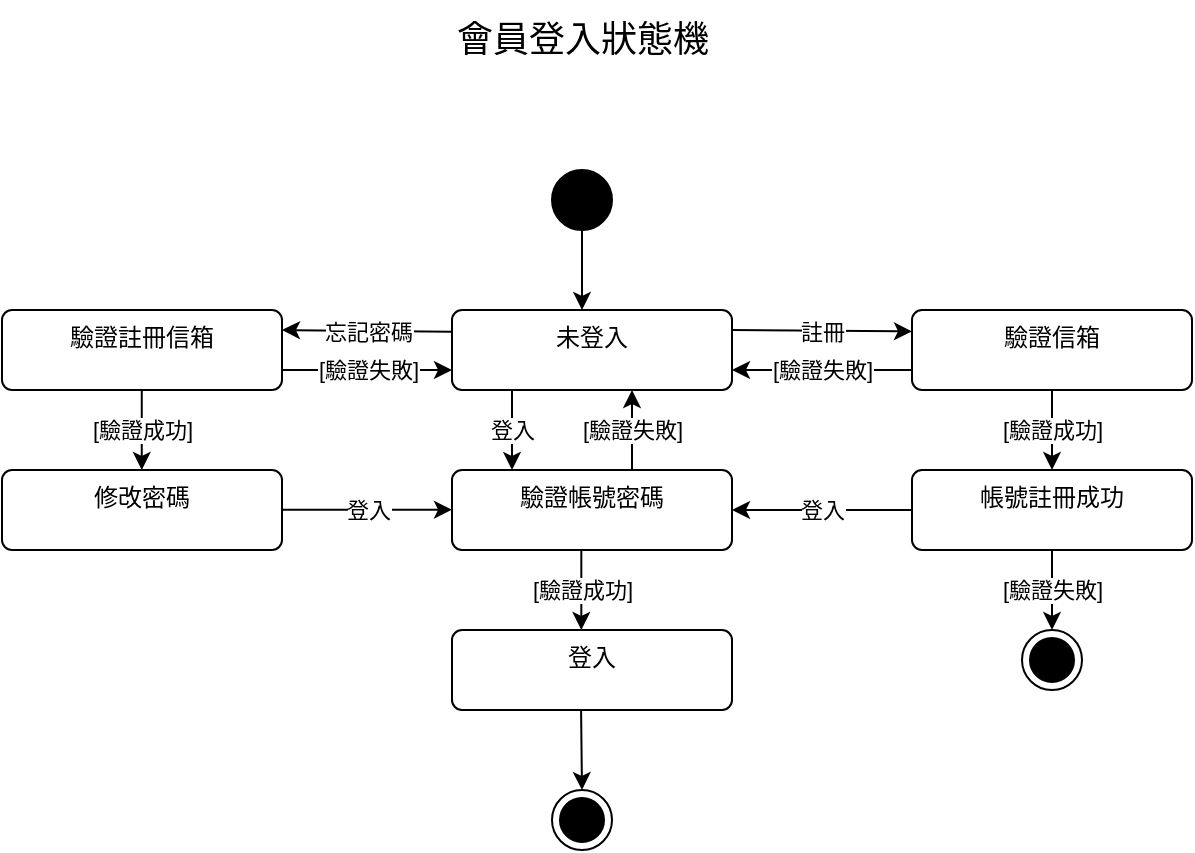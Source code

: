 <mxfile version="24.4.8" type="google" pages="5">
  <diagram id="C5RBs43oDa-KdzZeNtuy" name="登入狀態機">
    <mxGraphModel grid="1" page="1" gridSize="10" guides="1" tooltips="1" connect="1" arrows="1" fold="1" pageScale="1" pageWidth="827" pageHeight="1169" math="0" shadow="0">
      <root>
        <mxCell id="WIyWlLk6GJQsqaUBKTNV-0" />
        <mxCell id="WIyWlLk6GJQsqaUBKTNV-1" parent="WIyWlLk6GJQsqaUBKTNV-0" />
        <mxCell id="AL2CDXxsfcrJi_243A2Y-0" value="" style="ellipse;fillColor=strokeColor;html=1;" vertex="1" parent="WIyWlLk6GJQsqaUBKTNV-1">
          <mxGeometry x="320" y="180" width="30" height="30" as="geometry" />
        </mxCell>
        <mxCell id="AL2CDXxsfcrJi_243A2Y-1" value="&lt;font style=&quot;font-size: 18px;&quot;&gt;會員登入狀態機&lt;/font&gt;" style="text;html=1;align=center;verticalAlign=middle;resizable=0;points=[];autosize=1;strokeColor=none;fillColor=none;" vertex="1" parent="WIyWlLk6GJQsqaUBKTNV-1">
          <mxGeometry x="260" y="95" width="150" height="40" as="geometry" />
        </mxCell>
        <mxCell id="AL2CDXxsfcrJi_243A2Y-2" value="" style="endArrow=classic;html=1;rounded=0;exitX=0.5;exitY=1;exitDx=0;exitDy=0;" edge="1" parent="WIyWlLk6GJQsqaUBKTNV-1" source="AL2CDXxsfcrJi_243A2Y-0">
          <mxGeometry width="50" height="50" relative="1" as="geometry">
            <mxPoint x="370" y="300" as="sourcePoint" />
            <mxPoint x="335" y="250" as="targetPoint" />
          </mxGeometry>
        </mxCell>
        <mxCell id="5Wx7P02jGSiyyXWoik10-0" value="未登入" style="html=1;align=center;verticalAlign=top;rounded=1;absoluteArcSize=1;arcSize=10;dashed=0;whiteSpace=wrap;" vertex="1" parent="WIyWlLk6GJQsqaUBKTNV-1">
          <mxGeometry x="270" y="250" width="140" height="40" as="geometry" />
        </mxCell>
        <mxCell id="dz95pTCuz73jS-p0h6Jy-0" value="驗證信箱" style="html=1;align=center;verticalAlign=top;rounded=1;absoluteArcSize=1;arcSize=10;dashed=0;whiteSpace=wrap;" vertex="1" parent="WIyWlLk6GJQsqaUBKTNV-1">
          <mxGeometry x="500" y="250" width="140" height="40" as="geometry" />
        </mxCell>
        <mxCell id="dz95pTCuz73jS-p0h6Jy-1" value="驗證註冊信箱" style="html=1;align=center;verticalAlign=top;rounded=1;absoluteArcSize=1;arcSize=10;dashed=0;whiteSpace=wrap;" vertex="1" parent="WIyWlLk6GJQsqaUBKTNV-1">
          <mxGeometry x="45" y="250" width="140" height="40" as="geometry" />
        </mxCell>
        <mxCell id="dz95pTCuz73jS-p0h6Jy-2" value="驗證帳號密碼" style="html=1;align=center;verticalAlign=top;rounded=1;absoluteArcSize=1;arcSize=10;dashed=0;whiteSpace=wrap;" vertex="1" parent="WIyWlLk6GJQsqaUBKTNV-1">
          <mxGeometry x="270" y="330" width="140" height="40" as="geometry" />
        </mxCell>
        <mxCell id="dz95pTCuz73jS-p0h6Jy-3" value="登入" style="html=1;align=center;verticalAlign=top;rounded=1;absoluteArcSize=1;arcSize=10;dashed=0;whiteSpace=wrap;" vertex="1" parent="WIyWlLk6GJQsqaUBKTNV-1">
          <mxGeometry x="270" y="410" width="140" height="40" as="geometry" />
        </mxCell>
        <mxCell id="dz95pTCuz73jS-p0h6Jy-6" value="" style="endArrow=classic;html=1;rounded=0;entryX=0.5;entryY=0;entryDx=0;entryDy=0;exitX=0.461;exitY=1.007;exitDx=0;exitDy=0;exitPerimeter=0;" edge="1" parent="WIyWlLk6GJQsqaUBKTNV-1" source="dz95pTCuz73jS-p0h6Jy-3">
          <mxGeometry width="50" height="50" relative="1" as="geometry">
            <mxPoint x="340" y="450" as="sourcePoint" />
            <mxPoint x="335" y="490" as="targetPoint" />
          </mxGeometry>
        </mxCell>
        <mxCell id="dz95pTCuz73jS-p0h6Jy-13" value="修改密碼" style="html=1;align=center;verticalAlign=top;rounded=1;absoluteArcSize=1;arcSize=10;dashed=0;whiteSpace=wrap;" vertex="1" parent="WIyWlLk6GJQsqaUBKTNV-1">
          <mxGeometry x="45" y="330" width="140" height="40" as="geometry" />
        </mxCell>
        <mxCell id="dz95pTCuz73jS-p0h6Jy-18" value="" style="endArrow=classic;html=1;rounded=0;entryX=0;entryY=0.5;entryDx=0;entryDy=0;" edge="1" parent="WIyWlLk6GJQsqaUBKTNV-1">
          <mxGeometry relative="1" as="geometry">
            <mxPoint x="410" y="260" as="sourcePoint" />
            <mxPoint x="500" y="260.69" as="targetPoint" />
          </mxGeometry>
        </mxCell>
        <mxCell id="dz95pTCuz73jS-p0h6Jy-19" value="註冊" style="edgeLabel;resizable=0;html=1;;align=center;verticalAlign=middle;" connectable="0" vertex="1" parent="dz95pTCuz73jS-p0h6Jy-18">
          <mxGeometry relative="1" as="geometry" />
        </mxCell>
        <mxCell id="dz95pTCuz73jS-p0h6Jy-21" value="" style="endArrow=classic;html=1;rounded=0;entryX=1;entryY=0.25;entryDx=0;entryDy=0;exitX=-0.011;exitY=0.514;exitDx=0;exitDy=0;exitPerimeter=0;" edge="1" parent="WIyWlLk6GJQsqaUBKTNV-1" target="dz95pTCuz73jS-p0h6Jy-1">
          <mxGeometry relative="1" as="geometry">
            <mxPoint x="270" y="260.92" as="sourcePoint" />
            <mxPoint x="188.22" y="260" as="targetPoint" />
          </mxGeometry>
        </mxCell>
        <mxCell id="dz95pTCuz73jS-p0h6Jy-22" value="忘記密碼" style="edgeLabel;resizable=0;html=1;;align=center;verticalAlign=middle;" connectable="0" vertex="1" parent="dz95pTCuz73jS-p0h6Jy-21">
          <mxGeometry relative="1" as="geometry" />
        </mxCell>
        <mxCell id="dz95pTCuz73jS-p0h6Jy-26" value="" style="endArrow=classic;html=1;rounded=0;exitX=0.25;exitY=1;exitDx=0;exitDy=0;entryX=0.25;entryY=0;entryDx=0;entryDy=0;" edge="1" parent="WIyWlLk6GJQsqaUBKTNV-1">
          <mxGeometry relative="1" as="geometry">
            <mxPoint x="114.88" y="290" as="sourcePoint" />
            <mxPoint x="114.88" y="330.0" as="targetPoint" />
          </mxGeometry>
        </mxCell>
        <mxCell id="dz95pTCuz73jS-p0h6Jy-27" value="[驗證成功]" style="edgeLabel;resizable=0;html=1;;align=center;verticalAlign=middle;" connectable="0" vertex="1" parent="dz95pTCuz73jS-p0h6Jy-26">
          <mxGeometry relative="1" as="geometry" />
        </mxCell>
        <mxCell id="dz95pTCuz73jS-p0h6Jy-33" value="" style="endArrow=classic;html=1;rounded=0;entryX=0;entryY=0.75;entryDx=0;entryDy=0;exitX=1;exitY=0.75;exitDx=0;exitDy=0;" edge="1" parent="WIyWlLk6GJQsqaUBKTNV-1" source="dz95pTCuz73jS-p0h6Jy-1" target="5Wx7P02jGSiyyXWoik10-0">
          <mxGeometry relative="1" as="geometry">
            <mxPoint x="285" y="300.92" as="sourcePoint" />
            <mxPoint x="200" y="300" as="targetPoint" />
          </mxGeometry>
        </mxCell>
        <mxCell id="dz95pTCuz73jS-p0h6Jy-34" value="[驗證失敗]" style="edgeLabel;resizable=0;html=1;;align=center;verticalAlign=middle;" connectable="0" vertex="1" parent="dz95pTCuz73jS-p0h6Jy-33">
          <mxGeometry relative="1" as="geometry" />
        </mxCell>
        <mxCell id="dz95pTCuz73jS-p0h6Jy-35" value="帳號註冊成功" style="html=1;align=center;verticalAlign=top;rounded=1;absoluteArcSize=1;arcSize=10;dashed=0;whiteSpace=wrap;" vertex="1" parent="WIyWlLk6GJQsqaUBKTNV-1">
          <mxGeometry x="500" y="330" width="140" height="40" as="geometry" />
        </mxCell>
        <mxCell id="dz95pTCuz73jS-p0h6Jy-36" value="" style="endArrow=classic;html=1;rounded=0;entryX=0.5;entryY=0;entryDx=0;entryDy=0;exitX=0.5;exitY=1;exitDx=0;exitDy=0;" edge="1" parent="WIyWlLk6GJQsqaUBKTNV-1" source="dz95pTCuz73jS-p0h6Jy-0" target="dz95pTCuz73jS-p0h6Jy-35">
          <mxGeometry relative="1" as="geometry">
            <mxPoint x="440" y="300" as="sourcePoint" />
            <mxPoint x="530" y="300.69" as="targetPoint" />
          </mxGeometry>
        </mxCell>
        <mxCell id="dz95pTCuz73jS-p0h6Jy-37" value="[驗證成功]" style="edgeLabel;resizable=0;html=1;;align=center;verticalAlign=middle;" connectable="0" vertex="1" parent="dz95pTCuz73jS-p0h6Jy-36">
          <mxGeometry relative="1" as="geometry" />
        </mxCell>
        <mxCell id="dz95pTCuz73jS-p0h6Jy-38" value="" style="endArrow=classic;html=1;rounded=0;entryX=0;entryY=0.75;entryDx=0;entryDy=0;exitX=1;exitY=0.75;exitDx=0;exitDy=0;" edge="1" parent="WIyWlLk6GJQsqaUBKTNV-1">
          <mxGeometry relative="1" as="geometry">
            <mxPoint x="185" y="349.83" as="sourcePoint" />
            <mxPoint x="270" y="349.83" as="targetPoint" />
          </mxGeometry>
        </mxCell>
        <mxCell id="dz95pTCuz73jS-p0h6Jy-39" value="登入" style="edgeLabel;resizable=0;html=1;;align=center;verticalAlign=middle;" connectable="0" vertex="1" parent="dz95pTCuz73jS-p0h6Jy-38">
          <mxGeometry relative="1" as="geometry" />
        </mxCell>
        <mxCell id="dz95pTCuz73jS-p0h6Jy-40" value="" style="endArrow=classic;html=1;rounded=0;entryX=1;entryY=0.5;entryDx=0;entryDy=0;exitX=0;exitY=0.5;exitDx=0;exitDy=0;" edge="1" parent="WIyWlLk6GJQsqaUBKTNV-1" source="dz95pTCuz73jS-p0h6Jy-35" target="dz95pTCuz73jS-p0h6Jy-2">
          <mxGeometry relative="1" as="geometry">
            <mxPoint x="410" y="390" as="sourcePoint" />
            <mxPoint x="495" y="390" as="targetPoint" />
          </mxGeometry>
        </mxCell>
        <mxCell id="dz95pTCuz73jS-p0h6Jy-41" value="登入" style="edgeLabel;resizable=0;html=1;;align=center;verticalAlign=middle;" connectable="0" vertex="1" parent="dz95pTCuz73jS-p0h6Jy-40">
          <mxGeometry relative="1" as="geometry" />
        </mxCell>
        <mxCell id="dz95pTCuz73jS-p0h6Jy-42" value="" style="ellipse;html=1;shape=endState;fillColor=strokeColor;" vertex="1" parent="WIyWlLk6GJQsqaUBKTNV-1">
          <mxGeometry x="320" y="490" width="30" height="30" as="geometry" />
        </mxCell>
        <mxCell id="dz95pTCuz73jS-p0h6Jy-44" value="" style="ellipse;html=1;shape=endState;fillColor=strokeColor;" vertex="1" parent="WIyWlLk6GJQsqaUBKTNV-1">
          <mxGeometry x="555" y="410" width="30" height="30" as="geometry" />
        </mxCell>
        <mxCell id="dz95pTCuz73jS-p0h6Jy-45" value="" style="endArrow=classic;html=1;rounded=0;entryX=0.25;entryY=0;entryDx=0;entryDy=0;exitX=0.25;exitY=1;exitDx=0;exitDy=0;" edge="1" parent="WIyWlLk6GJQsqaUBKTNV-1">
          <mxGeometry relative="1" as="geometry">
            <mxPoint x="334.66" y="370" as="sourcePoint" />
            <mxPoint x="334.66" y="410" as="targetPoint" />
          </mxGeometry>
        </mxCell>
        <mxCell id="dz95pTCuz73jS-p0h6Jy-46" value="[驗證成功]" style="edgeLabel;resizable=0;html=1;;align=center;verticalAlign=middle;" connectable="0" vertex="1" parent="dz95pTCuz73jS-p0h6Jy-45">
          <mxGeometry relative="1" as="geometry" />
        </mxCell>
        <mxCell id="dz95pTCuz73jS-p0h6Jy-47" value="" style="endArrow=classic;html=1;rounded=0;entryX=0.5;entryY=0;entryDx=0;entryDy=0;exitX=0.5;exitY=1;exitDx=0;exitDy=0;" edge="1" parent="WIyWlLk6GJQsqaUBKTNV-1">
          <mxGeometry relative="1" as="geometry">
            <mxPoint x="300.0" y="290" as="sourcePoint" />
            <mxPoint x="300.0" y="330.0" as="targetPoint" />
          </mxGeometry>
        </mxCell>
        <mxCell id="dz95pTCuz73jS-p0h6Jy-48" value="登入" style="edgeLabel;resizable=0;html=1;;align=center;verticalAlign=middle;" connectable="0" vertex="1" parent="dz95pTCuz73jS-p0h6Jy-47">
          <mxGeometry relative="1" as="geometry" />
        </mxCell>
        <mxCell id="dz95pTCuz73jS-p0h6Jy-52" value="" style="endArrow=classic;html=1;rounded=0;exitX=0.641;exitY=-0.009;exitDx=0;exitDy=0;exitPerimeter=0;" edge="1" parent="WIyWlLk6GJQsqaUBKTNV-1">
          <mxGeometry relative="1" as="geometry">
            <mxPoint x="360" y="330" as="sourcePoint" />
            <mxPoint x="360" y="290" as="targetPoint" />
          </mxGeometry>
        </mxCell>
        <mxCell id="dz95pTCuz73jS-p0h6Jy-53" value="[驗證失敗]" style="edgeLabel;resizable=0;html=1;;align=center;verticalAlign=middle;" connectable="0" vertex="1" parent="dz95pTCuz73jS-p0h6Jy-52">
          <mxGeometry relative="1" as="geometry" />
        </mxCell>
        <mxCell id="dz95pTCuz73jS-p0h6Jy-54" value="" style="endArrow=classic;html=1;rounded=0;exitX=0.5;exitY=1;exitDx=0;exitDy=0;entryX=0.5;entryY=0;entryDx=0;entryDy=0;" edge="1" parent="WIyWlLk6GJQsqaUBKTNV-1" source="dz95pTCuz73jS-p0h6Jy-35" target="dz95pTCuz73jS-p0h6Jy-44">
          <mxGeometry relative="1" as="geometry">
            <mxPoint x="550" y="460" as="sourcePoint" />
            <mxPoint x="550" y="420" as="targetPoint" />
          </mxGeometry>
        </mxCell>
        <mxCell id="dz95pTCuz73jS-p0h6Jy-55" value="[驗證失敗]" style="edgeLabel;resizable=0;html=1;;align=center;verticalAlign=middle;" connectable="0" vertex="1" parent="dz95pTCuz73jS-p0h6Jy-54">
          <mxGeometry relative="1" as="geometry" />
        </mxCell>
        <mxCell id="dz95pTCuz73jS-p0h6Jy-56" value="" style="endArrow=classic;html=1;rounded=0;exitX=0;exitY=0.75;exitDx=0;exitDy=0;entryX=1;entryY=0.75;entryDx=0;entryDy=0;" edge="1" parent="WIyWlLk6GJQsqaUBKTNV-1" source="dz95pTCuz73jS-p0h6Jy-0" target="5Wx7P02jGSiyyXWoik10-0">
          <mxGeometry relative="1" as="geometry">
            <mxPoint x="460" y="320" as="sourcePoint" />
            <mxPoint x="460" y="280" as="targetPoint" />
          </mxGeometry>
        </mxCell>
        <mxCell id="dz95pTCuz73jS-p0h6Jy-57" value="[驗證失敗]" style="edgeLabel;resizable=0;html=1;;align=center;verticalAlign=middle;" connectable="0" vertex="1" parent="dz95pTCuz73jS-p0h6Jy-56">
          <mxGeometry relative="1" as="geometry" />
        </mxCell>
      </root>
    </mxGraphModel>
  </diagram>
  <diagram id="mJCJ5-vPjcze_X3Vs22I" name="查詢餐廳狀態機">
    <mxGraphModel grid="1" page="1" gridSize="10" guides="1" tooltips="1" connect="1" arrows="1" fold="1" pageScale="1" pageWidth="827" pageHeight="1169" math="0" shadow="0">
      <root>
        <mxCell id="0" />
        <mxCell id="1" parent="0" />
        <mxCell id="ymjaRDoJiyU18-Y9jcZj-2" value="&lt;font style=&quot;font-size: 18px;&quot;&gt;查詢餐廳狀態機&lt;/font&gt;" style="text;html=1;align=center;verticalAlign=middle;resizable=0;points=[];autosize=1;strokeColor=none;fillColor=none;" vertex="1" parent="1">
          <mxGeometry x="280" y="120" width="150" height="40" as="geometry" />
        </mxCell>
        <mxCell id="9vJhoEvKW360OCCBH1eX-37" value="" style="ellipse;fillColor=strokeColor;html=1;" vertex="1" parent="1">
          <mxGeometry x="330" y="190" width="30" height="30" as="geometry" />
        </mxCell>
        <mxCell id="9vJhoEvKW360OCCBH1eX-38" value="" style="endArrow=classic;html=1;rounded=0;exitX=0.5;exitY=1;exitDx=0;exitDy=0;" edge="1" parent="1" source="9vJhoEvKW360OCCBH1eX-37">
          <mxGeometry width="50" height="50" relative="1" as="geometry">
            <mxPoint x="380" y="310" as="sourcePoint" />
            <mxPoint x="345" y="260" as="targetPoint" />
          </mxGeometry>
        </mxCell>
        <mxCell id="9vJhoEvKW360OCCBH1eX-39" value="登入中" style="html=1;align=center;verticalAlign=top;rounded=1;absoluteArcSize=1;arcSize=10;dashed=0;whiteSpace=wrap;" vertex="1" parent="1">
          <mxGeometry x="280" y="260" width="140" height="40" as="geometry" />
        </mxCell>
        <mxCell id="9vJhoEvKW360OCCBH1eX-43" value="官網" style="html=1;align=center;verticalAlign=top;rounded=1;absoluteArcSize=1;arcSize=10;dashed=0;whiteSpace=wrap;" vertex="1" parent="1">
          <mxGeometry x="60" y="440" width="140" height="40" as="geometry" />
        </mxCell>
        <mxCell id="9vJhoEvKW360OCCBH1eX-44" value="" style="endArrow=classic;html=1;rounded=0;entryX=0.5;entryY=0;entryDx=0;entryDy=0;exitX=0.461;exitY=1.007;exitDx=0;exitDy=0;exitPerimeter=0;" edge="1" parent="1">
          <mxGeometry width="50" height="50" relative="1" as="geometry">
            <mxPoint x="129.54" y="480" as="sourcePoint" />
            <mxPoint x="130" y="519.72" as="targetPoint" />
          </mxGeometry>
        </mxCell>
        <mxCell id="9vJhoEvKW360OCCBH1eX-61" value="" style="ellipse;html=1;shape=endState;fillColor=strokeColor;" vertex="1" parent="1">
          <mxGeometry x="115" y="519.72" width="30" height="30" as="geometry" />
        </mxCell>
        <mxCell id="9vJhoEvKW360OCCBH1eX-63" value="" style="endArrow=classic;html=1;rounded=0;exitX=0.5;exitY=1;exitDx=0;exitDy=0;" edge="1" parent="1" source="9vJhoEvKW360OCCBH1eX-39">
          <mxGeometry relative="1" as="geometry">
            <mxPoint x="330" y="320" as="sourcePoint" />
            <mxPoint x="350" y="350" as="targetPoint" />
          </mxGeometry>
        </mxCell>
        <mxCell id="9vJhoEvKW360OCCBH1eX-64" value="選擇地點、形容詞、關鍵字" style="edgeLabel;resizable=0;html=1;;align=center;verticalAlign=middle;" connectable="0" vertex="1" parent="9vJhoEvKW360OCCBH1eX-63">
          <mxGeometry relative="1" as="geometry" />
        </mxCell>
        <mxCell id="9vJhoEvKW360OCCBH1eX-73" value="搜尋結果餐廳" style="html=1;align=center;verticalAlign=top;rounded=1;absoluteArcSize=1;arcSize=10;dashed=0;whiteSpace=wrap;" vertex="1" parent="1">
          <mxGeometry x="280" y="350" width="140" height="40" as="geometry" />
        </mxCell>
        <mxCell id="9vJhoEvKW360OCCBH1eX-74" value="" style="endArrow=classic;html=1;rounded=0;entryX=0;entryY=0.5;entryDx=0;entryDy=0;" edge="1" parent="1" target="9vJhoEvKW360OCCBH1eX-75">
          <mxGeometry width="50" height="50" relative="1" as="geometry">
            <mxPoint x="640" y="370" as="sourcePoint" />
            <mxPoint x="705" y="360" as="targetPoint" />
          </mxGeometry>
        </mxCell>
        <mxCell id="9vJhoEvKW360OCCBH1eX-75" value="" style="ellipse;html=1;shape=endState;fillColor=strokeColor;" vertex="1" parent="1">
          <mxGeometry x="690" y="355" width="30" height="30" as="geometry" />
        </mxCell>
        <mxCell id="9vJhoEvKW360OCCBH1eX-79" value="選擇餐廳" style="html=1;align=center;verticalAlign=top;rounded=1;absoluteArcSize=1;arcSize=10;dashed=0;whiteSpace=wrap;" vertex="1" parent="1">
          <mxGeometry x="500" y="350" width="140" height="40" as="geometry" />
        </mxCell>
        <mxCell id="9vJhoEvKW360OCCBH1eX-82" value="" style="endArrow=classic;html=1;rounded=0;exitX=1;exitY=0.5;exitDx=0;exitDy=0;entryX=0;entryY=0.5;entryDx=0;entryDy=0;" edge="1" parent="1" source="9vJhoEvKW360OCCBH1eX-73" target="9vJhoEvKW360OCCBH1eX-79">
          <mxGeometry relative="1" as="geometry">
            <mxPoint x="460" y="370" as="sourcePoint" />
            <mxPoint x="460" y="420" as="targetPoint" />
          </mxGeometry>
        </mxCell>
        <mxCell id="9vJhoEvKW360OCCBH1eX-83" value="餐廳資訊" style="edgeLabel;resizable=0;html=1;;align=center;verticalAlign=middle;" connectable="0" vertex="1" parent="9vJhoEvKW360OCCBH1eX-82">
          <mxGeometry relative="1" as="geometry" />
        </mxCell>
        <mxCell id="9vJhoEvKW360OCCBH1eX-84" value="" style="endArrow=classic;html=1;rounded=0;exitX=0.5;exitY=1;exitDx=0;exitDy=0;" edge="1" parent="1">
          <mxGeometry relative="1" as="geometry">
            <mxPoint x="350" y="390" as="sourcePoint" />
            <mxPoint x="350" y="440" as="targetPoint" />
          </mxGeometry>
        </mxCell>
        <mxCell id="9vJhoEvKW360OCCBH1eX-85" value="餐廳收藏" style="edgeLabel;resizable=0;html=1;;align=center;verticalAlign=middle;" connectable="0" vertex="1" parent="9vJhoEvKW360OCCBH1eX-84">
          <mxGeometry relative="1" as="geometry" />
        </mxCell>
        <mxCell id="9vJhoEvKW360OCCBH1eX-86" value="最愛" style="html=1;align=center;verticalAlign=top;rounded=1;absoluteArcSize=1;arcSize=10;dashed=0;whiteSpace=wrap;" vertex="1" parent="1">
          <mxGeometry x="280" y="440" width="140" height="40" as="geometry" />
        </mxCell>
        <mxCell id="9vJhoEvKW360OCCBH1eX-87" value="" style="endArrow=classic;html=1;rounded=0;exitX=0.5;exitY=1;exitDx=0;exitDy=0;" edge="1" parent="1">
          <mxGeometry relative="1" as="geometry">
            <mxPoint x="349.58" y="480" as="sourcePoint" />
            <mxPoint x="349.58" y="530" as="targetPoint" />
          </mxGeometry>
        </mxCell>
        <mxCell id="9vJhoEvKW360OCCBH1eX-88" value="[尚未收藏]" style="edgeLabel;resizable=0;html=1;;align=center;verticalAlign=middle;" connectable="0" vertex="1" parent="9vJhoEvKW360OCCBH1eX-87">
          <mxGeometry relative="1" as="geometry" />
        </mxCell>
        <mxCell id="9vJhoEvKW360OCCBH1eX-89" value="新增最愛" style="html=1;align=center;verticalAlign=top;rounded=1;absoluteArcSize=1;arcSize=10;dashed=0;whiteSpace=wrap;" vertex="1" parent="1">
          <mxGeometry x="280" y="530" width="140" height="40" as="geometry" />
        </mxCell>
        <mxCell id="9vJhoEvKW360OCCBH1eX-91" value="取消最愛" style="html=1;align=center;verticalAlign=top;rounded=1;absoluteArcSize=1;arcSize=10;dashed=0;whiteSpace=wrap;" vertex="1" parent="1">
          <mxGeometry x="500" y="440" width="140" height="40" as="geometry" />
        </mxCell>
        <mxCell id="9vJhoEvKW360OCCBH1eX-92" value="" style="endArrow=classic;html=1;rounded=0;exitX=1;exitY=0.5;exitDx=0;exitDy=0;entryX=0;entryY=0.5;entryDx=0;entryDy=0;" edge="1" parent="1" target="9vJhoEvKW360OCCBH1eX-91">
          <mxGeometry relative="1" as="geometry">
            <mxPoint x="420" y="460" as="sourcePoint" />
            <mxPoint x="460" y="510" as="targetPoint" />
          </mxGeometry>
        </mxCell>
        <mxCell id="9vJhoEvKW360OCCBH1eX-93" value="[已收藏]" style="edgeLabel;resizable=0;html=1;;align=center;verticalAlign=middle;" connectable="0" vertex="1" parent="9vJhoEvKW360OCCBH1eX-92">
          <mxGeometry relative="1" as="geometry" />
        </mxCell>
        <mxCell id="9vJhoEvKW360OCCBH1eX-95" value="" style="ellipse;html=1;shape=endState;fillColor=strokeColor;" vertex="1" parent="1">
          <mxGeometry x="555" y="535" width="30" height="30" as="geometry" />
        </mxCell>
        <mxCell id="9vJhoEvKW360OCCBH1eX-96" value="" style="endArrow=classic;html=1;rounded=0;entryX=0.5;entryY=0;entryDx=0;entryDy=0;exitX=0.461;exitY=1.007;exitDx=0;exitDy=0;exitPerimeter=0;" edge="1" parent="1" target="9vJhoEvKW360OCCBH1eX-95">
          <mxGeometry width="50" height="50" relative="1" as="geometry">
            <mxPoint x="569.58" y="480" as="sourcePoint" />
            <mxPoint x="569.58" y="520" as="targetPoint" />
          </mxGeometry>
        </mxCell>
        <mxCell id="9vJhoEvKW360OCCBH1eX-97" value="" style="endArrow=classic;html=1;rounded=0;entryX=0;entryY=0.5;entryDx=0;entryDy=0;exitX=1;exitY=0.5;exitDx=0;exitDy=0;" edge="1" parent="1" source="9vJhoEvKW360OCCBH1eX-89" target="9vJhoEvKW360OCCBH1eX-95">
          <mxGeometry width="50" height="50" relative="1" as="geometry">
            <mxPoint x="135" y="520" as="sourcePoint" />
            <mxPoint x="135" y="560" as="targetPoint" />
          </mxGeometry>
        </mxCell>
        <mxCell id="9vJhoEvKW360OCCBH1eX-98" value="地圖" style="html=1;align=center;verticalAlign=top;rounded=1;absoluteArcSize=1;arcSize=10;dashed=0;whiteSpace=wrap;" vertex="1" parent="1">
          <mxGeometry x="60" y="260" width="140" height="40" as="geometry" />
        </mxCell>
        <mxCell id="9vJhoEvKW360OCCBH1eX-102" value="" style="endArrow=classic;html=1;rounded=0;exitX=0;exitY=0.25;exitDx=0;exitDy=0;entryX=0.5;entryY=1;entryDx=0;entryDy=0;" edge="1" parent="1" source="9vJhoEvKW360OCCBH1eX-73" target="9vJhoEvKW360OCCBH1eX-98">
          <mxGeometry relative="1" as="geometry">
            <mxPoint x="170" y="420" as="sourcePoint" />
            <mxPoint x="250" y="420" as="targetPoint" />
            <Array as="points">
              <mxPoint x="130" y="360" />
            </Array>
          </mxGeometry>
        </mxCell>
        <mxCell id="9vJhoEvKW360OCCBH1eX-103" value="餐廳資訊" style="edgeLabel;resizable=0;html=1;;align=center;verticalAlign=middle;" connectable="0" vertex="1" parent="9vJhoEvKW360OCCBH1eX-102">
          <mxGeometry relative="1" as="geometry" />
        </mxCell>
        <mxCell id="9vJhoEvKW360OCCBH1eX-104" value="" style="endArrow=classic;html=1;rounded=0;exitX=0;exitY=0.25;exitDx=0;exitDy=0;entryX=0.5;entryY=0;entryDx=0;entryDy=0;" edge="1" parent="1" target="9vJhoEvKW360OCCBH1eX-43">
          <mxGeometry relative="1" as="geometry">
            <mxPoint x="280" y="380" as="sourcePoint" />
            <mxPoint x="130" y="320" as="targetPoint" />
            <Array as="points">
              <mxPoint x="130" y="380" />
            </Array>
          </mxGeometry>
        </mxCell>
        <mxCell id="9vJhoEvKW360OCCBH1eX-105" value="官網資訊" style="edgeLabel;resizable=0;html=1;;align=center;verticalAlign=middle;" connectable="0" vertex="1" parent="9vJhoEvKW360OCCBH1eX-104">
          <mxGeometry relative="1" as="geometry" />
        </mxCell>
        <mxCell id="9vJhoEvKW360OCCBH1eX-106" value="" style="endArrow=classic;html=1;rounded=0;entryX=0.5;entryY=1;entryDx=0;entryDy=0;exitX=0.5;exitY=0;exitDx=0;exitDy=0;" edge="1" parent="1" source="9vJhoEvKW360OCCBH1eX-98" target="9vJhoEvKW360OCCBH1eX-107">
          <mxGeometry width="50" height="50" relative="1" as="geometry">
            <mxPoint x="170" y="210" as="sourcePoint" />
            <mxPoint x="170" y="250" as="targetPoint" />
          </mxGeometry>
        </mxCell>
        <mxCell id="9vJhoEvKW360OCCBH1eX-107" value="" style="ellipse;html=1;shape=endState;fillColor=strokeColor;" vertex="1" parent="1">
          <mxGeometry x="115" y="190" width="30" height="30" as="geometry" />
        </mxCell>
      </root>
    </mxGraphModel>
  </diagram>
  <diagram name="修改會員資訊狀態機" id="SFfWicdosxGCoJVDgU1N">
    <mxGraphModel grid="1" page="1" gridSize="10" guides="1" tooltips="1" connect="1" arrows="1" fold="1" pageScale="1" pageWidth="827" pageHeight="1169" math="0" shadow="0">
      <root>
        <mxCell id="tuyEu8sb2MfoyLABzLiH-0" />
        <mxCell id="tuyEu8sb2MfoyLABzLiH-1" parent="tuyEu8sb2MfoyLABzLiH-0" />
        <mxCell id="tuyEu8sb2MfoyLABzLiH-2" value="&lt;font style=&quot;font-size: 18px;&quot;&gt;修改會員資訊狀態機&lt;/font&gt;" style="text;html=1;align=center;verticalAlign=middle;resizable=0;points=[];autosize=1;strokeColor=none;fillColor=none;" vertex="1" parent="tuyEu8sb2MfoyLABzLiH-1">
          <mxGeometry x="260" y="120" width="190" height="40" as="geometry" />
        </mxCell>
        <mxCell id="tuyEu8sb2MfoyLABzLiH-3" value="" style="ellipse;fillColor=strokeColor;html=1;" vertex="1" parent="tuyEu8sb2MfoyLABzLiH-1">
          <mxGeometry x="330" y="190" width="30" height="30" as="geometry" />
        </mxCell>
        <mxCell id="tuyEu8sb2MfoyLABzLiH-4" value="" style="endArrow=classic;html=1;rounded=0;exitX=0.5;exitY=1;exitDx=0;exitDy=0;" edge="1" parent="tuyEu8sb2MfoyLABzLiH-1" source="tuyEu8sb2MfoyLABzLiH-3">
          <mxGeometry width="50" height="50" relative="1" as="geometry">
            <mxPoint x="380" y="310" as="sourcePoint" />
            <mxPoint x="345" y="260" as="targetPoint" />
          </mxGeometry>
        </mxCell>
        <mxCell id="tuyEu8sb2MfoyLABzLiH-5" value="登入中" style="html=1;align=center;verticalAlign=top;rounded=1;absoluteArcSize=1;arcSize=10;dashed=0;whiteSpace=wrap;" vertex="1" parent="tuyEu8sb2MfoyLABzLiH-1">
          <mxGeometry x="280" y="260" width="140" height="40" as="geometry" />
        </mxCell>
        <mxCell id="tuyEu8sb2MfoyLABzLiH-6" value="" style="endArrow=classic;html=1;rounded=0;exitX=0.5;exitY=1;exitDx=0;exitDy=0;" edge="1" parent="tuyEu8sb2MfoyLABzLiH-1" source="tuyEu8sb2MfoyLABzLiH-5">
          <mxGeometry relative="1" as="geometry">
            <mxPoint x="330" y="320" as="sourcePoint" />
            <mxPoint x="350" y="350" as="targetPoint" />
          </mxGeometry>
        </mxCell>
        <mxCell id="tuyEu8sb2MfoyLABzLiH-7" value="選擇會員專區" style="edgeLabel;resizable=0;html=1;;align=center;verticalAlign=middle;" connectable="0" vertex="1" parent="tuyEu8sb2MfoyLABzLiH-6">
          <mxGeometry relative="1" as="geometry" />
        </mxCell>
        <mxCell id="tuyEu8sb2MfoyLABzLiH-8" value="會員資料" style="html=1;align=center;verticalAlign=top;rounded=1;absoluteArcSize=1;arcSize=10;dashed=0;whiteSpace=wrap;" vertex="1" parent="tuyEu8sb2MfoyLABzLiH-1">
          <mxGeometry x="280" y="350" width="140" height="40" as="geometry" />
        </mxCell>
        <mxCell id="tuyEu8sb2MfoyLABzLiH-9" value="" style="endArrow=classic;html=1;rounded=0;exitX=0.5;exitY=1;exitDx=0;exitDy=0;" edge="1" parent="tuyEu8sb2MfoyLABzLiH-1">
          <mxGeometry relative="1" as="geometry">
            <mxPoint x="320" y="390" as="sourcePoint" />
            <mxPoint x="320" y="440" as="targetPoint" />
          </mxGeometry>
        </mxCell>
        <mxCell id="tuyEu8sb2MfoyLABzLiH-10" value="修改資料" style="edgeLabel;resizable=0;html=1;;align=center;verticalAlign=middle;" connectable="0" vertex="1" parent="tuyEu8sb2MfoyLABzLiH-9">
          <mxGeometry relative="1" as="geometry" />
        </mxCell>
        <mxCell id="tuyEu8sb2MfoyLABzLiH-11" value="驗證資料格式" style="html=1;align=center;verticalAlign=top;rounded=1;absoluteArcSize=1;arcSize=10;dashed=0;whiteSpace=wrap;" vertex="1" parent="tuyEu8sb2MfoyLABzLiH-1">
          <mxGeometry x="280" y="440" width="140" height="40" as="geometry" />
        </mxCell>
        <mxCell id="tuyEu8sb2MfoyLABzLiH-12" value="" style="ellipse;html=1;shape=endState;fillColor=strokeColor;" vertex="1" parent="tuyEu8sb2MfoyLABzLiH-1">
          <mxGeometry x="335" y="625" width="30" height="30" as="geometry" />
        </mxCell>
        <mxCell id="tuyEu8sb2MfoyLABzLiH-13" value="" style="endArrow=classic;html=1;rounded=0;entryX=0.5;entryY=0;entryDx=0;entryDy=0;exitX=0.461;exitY=1.007;exitDx=0;exitDy=0;exitPerimeter=0;" edge="1" parent="tuyEu8sb2MfoyLABzLiH-1" target="tuyEu8sb2MfoyLABzLiH-12">
          <mxGeometry width="50" height="50" relative="1" as="geometry">
            <mxPoint x="349.58" y="570" as="sourcePoint" />
            <mxPoint x="349.58" y="610" as="targetPoint" />
          </mxGeometry>
        </mxCell>
        <mxCell id="jWd4TpmWNsBvAWbHB3Pc-0" value="" style="endArrow=classic;html=1;rounded=0;exitX=0.75;exitY=0;exitDx=0;exitDy=0;entryX=0.75;entryY=1;entryDx=0;entryDy=0;" edge="1" parent="tuyEu8sb2MfoyLABzLiH-1" source="tuyEu8sb2MfoyLABzLiH-11" target="tuyEu8sb2MfoyLABzLiH-8">
          <mxGeometry relative="1" as="geometry">
            <mxPoint x="330" y="400" as="sourcePoint" />
            <mxPoint x="330" y="450" as="targetPoint" />
          </mxGeometry>
        </mxCell>
        <mxCell id="jWd4TpmWNsBvAWbHB3Pc-1" value="[驗證失敗]" style="edgeLabel;resizable=0;html=1;;align=center;verticalAlign=middle;" connectable="0" vertex="1" parent="jWd4TpmWNsBvAWbHB3Pc-0">
          <mxGeometry relative="1" as="geometry" />
        </mxCell>
        <mxCell id="jWd4TpmWNsBvAWbHB3Pc-2" value="" style="endArrow=classic;html=1;rounded=0;exitX=0.5;exitY=1;exitDx=0;exitDy=0;" edge="1" parent="tuyEu8sb2MfoyLABzLiH-1">
          <mxGeometry relative="1" as="geometry">
            <mxPoint x="350" y="480" as="sourcePoint" />
            <mxPoint x="350" y="530" as="targetPoint" />
          </mxGeometry>
        </mxCell>
        <mxCell id="jWd4TpmWNsBvAWbHB3Pc-3" value="[驗證成功]" style="edgeLabel;resizable=0;html=1;;align=center;verticalAlign=middle;" connectable="0" vertex="1" parent="jWd4TpmWNsBvAWbHB3Pc-2">
          <mxGeometry relative="1" as="geometry" />
        </mxCell>
        <mxCell id="jWd4TpmWNsBvAWbHB3Pc-4" value="會員資料修改完成" style="html=1;align=center;verticalAlign=top;rounded=1;absoluteArcSize=1;arcSize=10;dashed=0;whiteSpace=wrap;" vertex="1" parent="tuyEu8sb2MfoyLABzLiH-1">
          <mxGeometry x="280" y="530" width="140" height="40" as="geometry" />
        </mxCell>
      </root>
    </mxGraphModel>
  </diagram>
  <diagram name="收藏狀態機" id="q1knk1CsHRzvq2ZvaTYx">
    <mxGraphModel grid="1" page="1" gridSize="10" guides="1" tooltips="1" connect="1" arrows="1" fold="1" pageScale="1" pageWidth="827" pageHeight="1169" math="0" shadow="0">
      <root>
        <mxCell id="SF2ilbdO_XFCAbRxXxLH-0" />
        <mxCell id="SF2ilbdO_XFCAbRxXxLH-1" parent="SF2ilbdO_XFCAbRxXxLH-0" />
        <mxCell id="SF2ilbdO_XFCAbRxXxLH-2" value="&lt;font style=&quot;font-size: 18px;&quot;&gt;收藏狀態機&lt;/font&gt;" style="text;html=1;align=center;verticalAlign=middle;resizable=0;points=[];autosize=1;strokeColor=none;fillColor=none;" vertex="1" parent="SF2ilbdO_XFCAbRxXxLH-1">
          <mxGeometry x="370" y="120" width="110" height="40" as="geometry" />
        </mxCell>
        <mxCell id="SF2ilbdO_XFCAbRxXxLH-3" value="" style="ellipse;fillColor=strokeColor;html=1;" vertex="1" parent="SF2ilbdO_XFCAbRxXxLH-1">
          <mxGeometry x="330" y="190" width="30" height="30" as="geometry" />
        </mxCell>
        <mxCell id="SF2ilbdO_XFCAbRxXxLH-4" value="" style="endArrow=classic;html=1;rounded=0;exitX=0.5;exitY=1;exitDx=0;exitDy=0;" edge="1" parent="SF2ilbdO_XFCAbRxXxLH-1" source="SF2ilbdO_XFCAbRxXxLH-3">
          <mxGeometry width="50" height="50" relative="1" as="geometry">
            <mxPoint x="380" y="310" as="sourcePoint" />
            <mxPoint x="345" y="260" as="targetPoint" />
          </mxGeometry>
        </mxCell>
        <mxCell id="SF2ilbdO_XFCAbRxXxLH-5" value="登入中" style="html=1;align=center;verticalAlign=top;rounded=1;absoluteArcSize=1;arcSize=10;dashed=0;whiteSpace=wrap;" vertex="1" parent="SF2ilbdO_XFCAbRxXxLH-1">
          <mxGeometry x="280" y="260" width="140" height="40" as="geometry" />
        </mxCell>
        <mxCell id="SF2ilbdO_XFCAbRxXxLH-9" value="" style="endArrow=classic;html=1;rounded=0;exitX=0.5;exitY=1;exitDx=0;exitDy=0;" edge="1" parent="SF2ilbdO_XFCAbRxXxLH-1" source="SF2ilbdO_XFCAbRxXxLH-5">
          <mxGeometry relative="1" as="geometry">
            <mxPoint x="330" y="320" as="sourcePoint" />
            <mxPoint x="350" y="350" as="targetPoint" />
          </mxGeometry>
        </mxCell>
        <mxCell id="SF2ilbdO_XFCAbRxXxLH-10" value="選擇會員專區" style="edgeLabel;resizable=0;html=1;;align=center;verticalAlign=middle;" connectable="0" vertex="1" parent="SF2ilbdO_XFCAbRxXxLH-9">
          <mxGeometry relative="1" as="geometry" />
        </mxCell>
        <mxCell id="SF2ilbdO_XFCAbRxXxLH-11" value="我的最愛" style="html=1;align=center;verticalAlign=top;rounded=1;absoluteArcSize=1;arcSize=10;dashed=0;whiteSpace=wrap;" vertex="1" parent="SF2ilbdO_XFCAbRxXxLH-1">
          <mxGeometry x="280" y="350" width="140" height="40" as="geometry" />
        </mxCell>
        <mxCell id="SF2ilbdO_XFCAbRxXxLH-17" value="" style="endArrow=classic;html=1;rounded=0;exitX=0.5;exitY=1;exitDx=0;exitDy=0;" edge="1" parent="SF2ilbdO_XFCAbRxXxLH-1">
          <mxGeometry relative="1" as="geometry">
            <mxPoint x="350" y="390" as="sourcePoint" />
            <mxPoint x="350" y="440" as="targetPoint" />
          </mxGeometry>
        </mxCell>
        <mxCell id="SF2ilbdO_XFCAbRxXxLH-18" value="移除" style="edgeLabel;resizable=0;html=1;;align=center;verticalAlign=middle;" connectable="0" vertex="1" parent="SF2ilbdO_XFCAbRxXxLH-17">
          <mxGeometry relative="1" as="geometry" />
        </mxCell>
        <mxCell id="SF2ilbdO_XFCAbRxXxLH-19" value="取消最愛" style="html=1;align=center;verticalAlign=top;rounded=1;absoluteArcSize=1;arcSize=10;dashed=0;whiteSpace=wrap;" vertex="1" parent="SF2ilbdO_XFCAbRxXxLH-1">
          <mxGeometry x="280" y="440" width="140" height="40" as="geometry" />
        </mxCell>
        <mxCell id="SF2ilbdO_XFCAbRxXxLH-26" value="" style="ellipse;html=1;shape=endState;fillColor=strokeColor;" vertex="1" parent="SF2ilbdO_XFCAbRxXxLH-1">
          <mxGeometry x="335" y="535" width="30" height="30" as="geometry" />
        </mxCell>
        <mxCell id="SF2ilbdO_XFCAbRxXxLH-27" value="" style="endArrow=classic;html=1;rounded=0;entryX=0.5;entryY=0;entryDx=0;entryDy=0;exitX=0.461;exitY=1.007;exitDx=0;exitDy=0;exitPerimeter=0;" edge="1" parent="SF2ilbdO_XFCAbRxXxLH-1" target="SF2ilbdO_XFCAbRxXxLH-26">
          <mxGeometry width="50" height="50" relative="1" as="geometry">
            <mxPoint x="349.58" y="480" as="sourcePoint" />
            <mxPoint x="349.58" y="520" as="targetPoint" />
          </mxGeometry>
        </mxCell>
        <mxCell id="qcq3ArTyEJu2xkxHnL5j-0" value="" style="endArrow=classic;html=1;rounded=0;exitX=1;exitY=0.5;exitDx=0;exitDy=0;" edge="1" parent="SF2ilbdO_XFCAbRxXxLH-1" source="SF2ilbdO_XFCAbRxXxLH-11">
          <mxGeometry relative="1" as="geometry">
            <mxPoint x="440" y="370" as="sourcePoint" />
            <mxPoint x="520" y="440" as="targetPoint" />
            <Array as="points">
              <mxPoint x="520" y="370" />
            </Array>
          </mxGeometry>
        </mxCell>
        <mxCell id="qcq3ArTyEJu2xkxHnL5j-1" value="查看餐廳" style="edgeLabel;resizable=0;html=1;;align=center;verticalAlign=middle;" connectable="0" vertex="1" parent="qcq3ArTyEJu2xkxHnL5j-0">
          <mxGeometry relative="1" as="geometry" />
        </mxCell>
        <mxCell id="qcq3ArTyEJu2xkxHnL5j-2" value="選擇餐廳" style="html=1;align=center;verticalAlign=top;rounded=1;absoluteArcSize=1;arcSize=10;dashed=0;whiteSpace=wrap;" vertex="1" parent="SF2ilbdO_XFCAbRxXxLH-1">
          <mxGeometry x="450" y="440" width="140" height="40" as="geometry" />
        </mxCell>
        <mxCell id="qcq3ArTyEJu2xkxHnL5j-3" value="" style="ellipse;html=1;shape=endState;fillColor=strokeColor;" vertex="1" parent="SF2ilbdO_XFCAbRxXxLH-1">
          <mxGeometry x="505" y="535" width="30" height="30" as="geometry" />
        </mxCell>
        <mxCell id="qcq3ArTyEJu2xkxHnL5j-4" value="" style="endArrow=classic;html=1;rounded=0;entryX=0.5;entryY=0;entryDx=0;entryDy=0;exitX=0.461;exitY=1.007;exitDx=0;exitDy=0;exitPerimeter=0;" edge="1" parent="SF2ilbdO_XFCAbRxXxLH-1" target="qcq3ArTyEJu2xkxHnL5j-3">
          <mxGeometry width="50" height="50" relative="1" as="geometry">
            <mxPoint x="519.58" y="480" as="sourcePoint" />
            <mxPoint x="519.58" y="520" as="targetPoint" />
          </mxGeometry>
        </mxCell>
      </root>
    </mxGraphModel>
  </diagram>
  <diagram name="管理會員帳號狀態機" id="P6d9dmK4mCsmh-7P9OSU">
    <mxGraphModel grid="1" page="1" gridSize="10" guides="1" tooltips="1" connect="1" arrows="1" fold="1" pageScale="1" pageWidth="827" pageHeight="1169" math="0" shadow="0">
      <root>
        <mxCell id="03NARH1d9lxywB9ka7r9-0" />
        <mxCell id="03NARH1d9lxywB9ka7r9-1" parent="03NARH1d9lxywB9ka7r9-0" />
        <mxCell id="03NARH1d9lxywB9ka7r9-2" value="&lt;font style=&quot;font-size: 18px;&quot;&gt;管理會員帳號狀態機&lt;/font&gt;" style="text;html=1;align=center;verticalAlign=middle;resizable=0;points=[];autosize=1;strokeColor=none;fillColor=none;" parent="03NARH1d9lxywB9ka7r9-1" vertex="1">
          <mxGeometry x="330" y="120" width="190" height="40" as="geometry" />
        </mxCell>
        <mxCell id="03NARH1d9lxywB9ka7r9-3" value="" style="ellipse;fillColor=strokeColor;html=1;" parent="03NARH1d9lxywB9ka7r9-1" vertex="1">
          <mxGeometry x="330" y="190" width="30" height="30" as="geometry" />
        </mxCell>
        <mxCell id="03NARH1d9lxywB9ka7r9-4" value="" style="endArrow=classic;html=1;rounded=0;exitX=0.5;exitY=1;exitDx=0;exitDy=0;" parent="03NARH1d9lxywB9ka7r9-1" source="03NARH1d9lxywB9ka7r9-3" edge="1">
          <mxGeometry width="50" height="50" relative="1" as="geometry">
            <mxPoint x="380" y="310" as="sourcePoint" />
            <mxPoint x="345" y="260" as="targetPoint" />
          </mxGeometry>
        </mxCell>
        <mxCell id="03NARH1d9lxywB9ka7r9-5" value="登入中" style="html=1;align=center;verticalAlign=top;rounded=1;absoluteArcSize=1;arcSize=10;dashed=0;whiteSpace=wrap;" parent="03NARH1d9lxywB9ka7r9-1" vertex="1">
          <mxGeometry x="280" y="260" width="140" height="40" as="geometry" />
        </mxCell>
        <mxCell id="03NARH1d9lxywB9ka7r9-6" value="" style="endArrow=classic;html=1;rounded=0;exitX=0.5;exitY=1;exitDx=0;exitDy=0;" parent="03NARH1d9lxywB9ka7r9-1" source="03NARH1d9lxywB9ka7r9-5" edge="1">
          <mxGeometry relative="1" as="geometry">
            <mxPoint x="330" y="320" as="sourcePoint" />
            <mxPoint x="350" y="350" as="targetPoint" />
          </mxGeometry>
        </mxCell>
        <mxCell id="03NARH1d9lxywB9ka7r9-7" value="選擇會員專區" style="edgeLabel;resizable=0;html=1;;align=center;verticalAlign=middle;" parent="03NARH1d9lxywB9ka7r9-6" connectable="0" vertex="1">
          <mxGeometry relative="1" as="geometry" />
        </mxCell>
        <mxCell id="03NARH1d9lxywB9ka7r9-8" value="會員資料" style="html=1;align=center;verticalAlign=top;rounded=1;absoluteArcSize=1;arcSize=10;dashed=0;whiteSpace=wrap;" parent="03NARH1d9lxywB9ka7r9-1" vertex="1">
          <mxGeometry x="280" y="350" width="140" height="40" as="geometry" />
        </mxCell>
        <mxCell id="03NARH1d9lxywB9ka7r9-9" value="" style="endArrow=classic;html=1;rounded=0;exitX=0.5;exitY=1;exitDx=0;exitDy=0;" parent="03NARH1d9lxywB9ka7r9-1" edge="1">
          <mxGeometry relative="1" as="geometry">
            <mxPoint x="350" y="390" as="sourcePoint" />
            <mxPoint x="350" y="440" as="targetPoint" />
          </mxGeometry>
        </mxCell>
        <mxCell id="03NARH1d9lxywB9ka7r9-10" value="刪除" style="edgeLabel;resizable=0;html=1;;align=center;verticalAlign=middle;" parent="03NARH1d9lxywB9ka7r9-9" connectable="0" vertex="1">
          <mxGeometry relative="1" as="geometry" />
        </mxCell>
        <mxCell id="03NARH1d9lxywB9ka7r9-11" value="註銷帳號" style="html=1;align=center;verticalAlign=top;rounded=1;absoluteArcSize=1;arcSize=10;dashed=0;whiteSpace=wrap;" parent="03NARH1d9lxywB9ka7r9-1" vertex="1">
          <mxGeometry x="280" y="440" width="140" height="40" as="geometry" />
        </mxCell>
        <mxCell id="03NARH1d9lxywB9ka7r9-12" value="" style="ellipse;html=1;shape=endState;fillColor=strokeColor;" parent="03NARH1d9lxywB9ka7r9-1" vertex="1">
          <mxGeometry x="335" y="535" width="30" height="30" as="geometry" />
        </mxCell>
        <mxCell id="03NARH1d9lxywB9ka7r9-13" value="" style="endArrow=classic;html=1;rounded=0;entryX=0.5;entryY=0;entryDx=0;entryDy=0;exitX=0.461;exitY=1.007;exitDx=0;exitDy=0;exitPerimeter=0;" parent="03NARH1d9lxywB9ka7r9-1" target="03NARH1d9lxywB9ka7r9-12" edge="1">
          <mxGeometry width="50" height="50" relative="1" as="geometry">
            <mxPoint x="349.58" y="480" as="sourcePoint" />
            <mxPoint x="349.58" y="520" as="targetPoint" />
          </mxGeometry>
        </mxCell>
        <mxCell id="03NARH1d9lxywB9ka7r9-14" value="" style="endArrow=classic;html=1;rounded=0;exitX=1;exitY=0.5;exitDx=0;exitDy=0;" parent="03NARH1d9lxywB9ka7r9-1" source="03NARH1d9lxywB9ka7r9-8" edge="1">
          <mxGeometry relative="1" as="geometry">
            <mxPoint x="440" y="370" as="sourcePoint" />
            <mxPoint x="520" y="440" as="targetPoint" />
            <Array as="points">
              <mxPoint x="520" y="370" />
            </Array>
          </mxGeometry>
        </mxCell>
        <mxCell id="03NARH1d9lxywB9ka7r9-15" value="登出" style="edgeLabel;resizable=0;html=1;;align=center;verticalAlign=middle;" parent="03NARH1d9lxywB9ka7r9-14" connectable="0" vertex="1">
          <mxGeometry relative="1" as="geometry" />
        </mxCell>
        <mxCell id="03NARH1d9lxywB9ka7r9-16" value="登出帳號" style="html=1;align=center;verticalAlign=top;rounded=1;absoluteArcSize=1;arcSize=10;dashed=0;whiteSpace=wrap;" parent="03NARH1d9lxywB9ka7r9-1" vertex="1">
          <mxGeometry x="450" y="440" width="140" height="40" as="geometry" />
        </mxCell>
        <mxCell id="03NARH1d9lxywB9ka7r9-17" value="" style="ellipse;html=1;shape=endState;fillColor=strokeColor;" parent="03NARH1d9lxywB9ka7r9-1" vertex="1">
          <mxGeometry x="505" y="535" width="30" height="30" as="geometry" />
        </mxCell>
        <mxCell id="03NARH1d9lxywB9ka7r9-18" value="" style="endArrow=classic;html=1;rounded=0;entryX=0.5;entryY=0;entryDx=0;entryDy=0;exitX=0.461;exitY=1.007;exitDx=0;exitDy=0;exitPerimeter=0;" parent="03NARH1d9lxywB9ka7r9-1" target="03NARH1d9lxywB9ka7r9-17" edge="1">
          <mxGeometry width="50" height="50" relative="1" as="geometry">
            <mxPoint x="519.58" y="480" as="sourcePoint" />
            <mxPoint x="519.58" y="520" as="targetPoint" />
          </mxGeometry>
        </mxCell>
      </root>
    </mxGraphModel>
  </diagram>
</mxfile>
